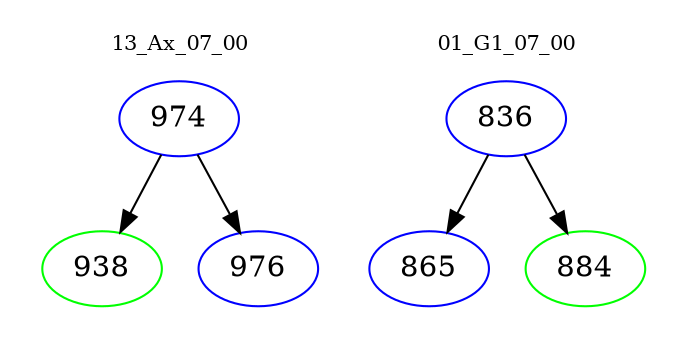 digraph{
subgraph cluster_0 {
color = white
label = "13_Ax_07_00";
fontsize=10;
T0_974 [label="974", color="blue"]
T0_974 -> T0_938 [color="black"]
T0_938 [label="938", color="green"]
T0_974 -> T0_976 [color="black"]
T0_976 [label="976", color="blue"]
}
subgraph cluster_1 {
color = white
label = "01_G1_07_00";
fontsize=10;
T1_836 [label="836", color="blue"]
T1_836 -> T1_865 [color="black"]
T1_865 [label="865", color="blue"]
T1_836 -> T1_884 [color="black"]
T1_884 [label="884", color="green"]
}
}
